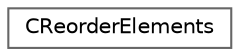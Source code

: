 digraph "Graphical Class Hierarchy"
{
 // LATEX_PDF_SIZE
  bgcolor="transparent";
  edge [fontname=Helvetica,fontsize=10,labelfontname=Helvetica,labelfontsize=10];
  node [fontname=Helvetica,fontsize=10,shape=box,height=0.2,width=0.4];
  rankdir="LR";
  Node0 [id="Node000000",label="CReorderElements",height=0.2,width=0.4,color="grey40", fillcolor="white", style="filled",URL="$classCReorderElements.html",tooltip="Class, used to reorder the owned elements after the partitioning."];
}
